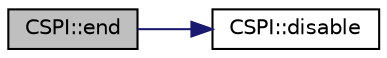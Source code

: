digraph "CSPI::end"
{
  edge [fontname="Helvetica",fontsize="10",labelfontname="Helvetica",labelfontsize="10"];
  node [fontname="Helvetica",fontsize="10",shape=record];
  rankdir="LR";
  Node1 [label="CSPI::end",height=0.2,width=0.4,color="black", fillcolor="grey75", style="filled" fontcolor="black"];
  Node1 -> Node2 [color="midnightblue",fontsize="10",style="solid",fontname="Helvetica"];
  Node2 [label="CSPI::disable",height=0.2,width=0.4,color="black", fillcolor="white", style="filled",URL="$d2/d3f/class_c_s_p_i.html#a5009ac7cc08bcf2b1d1be19b320424e6"];
}
